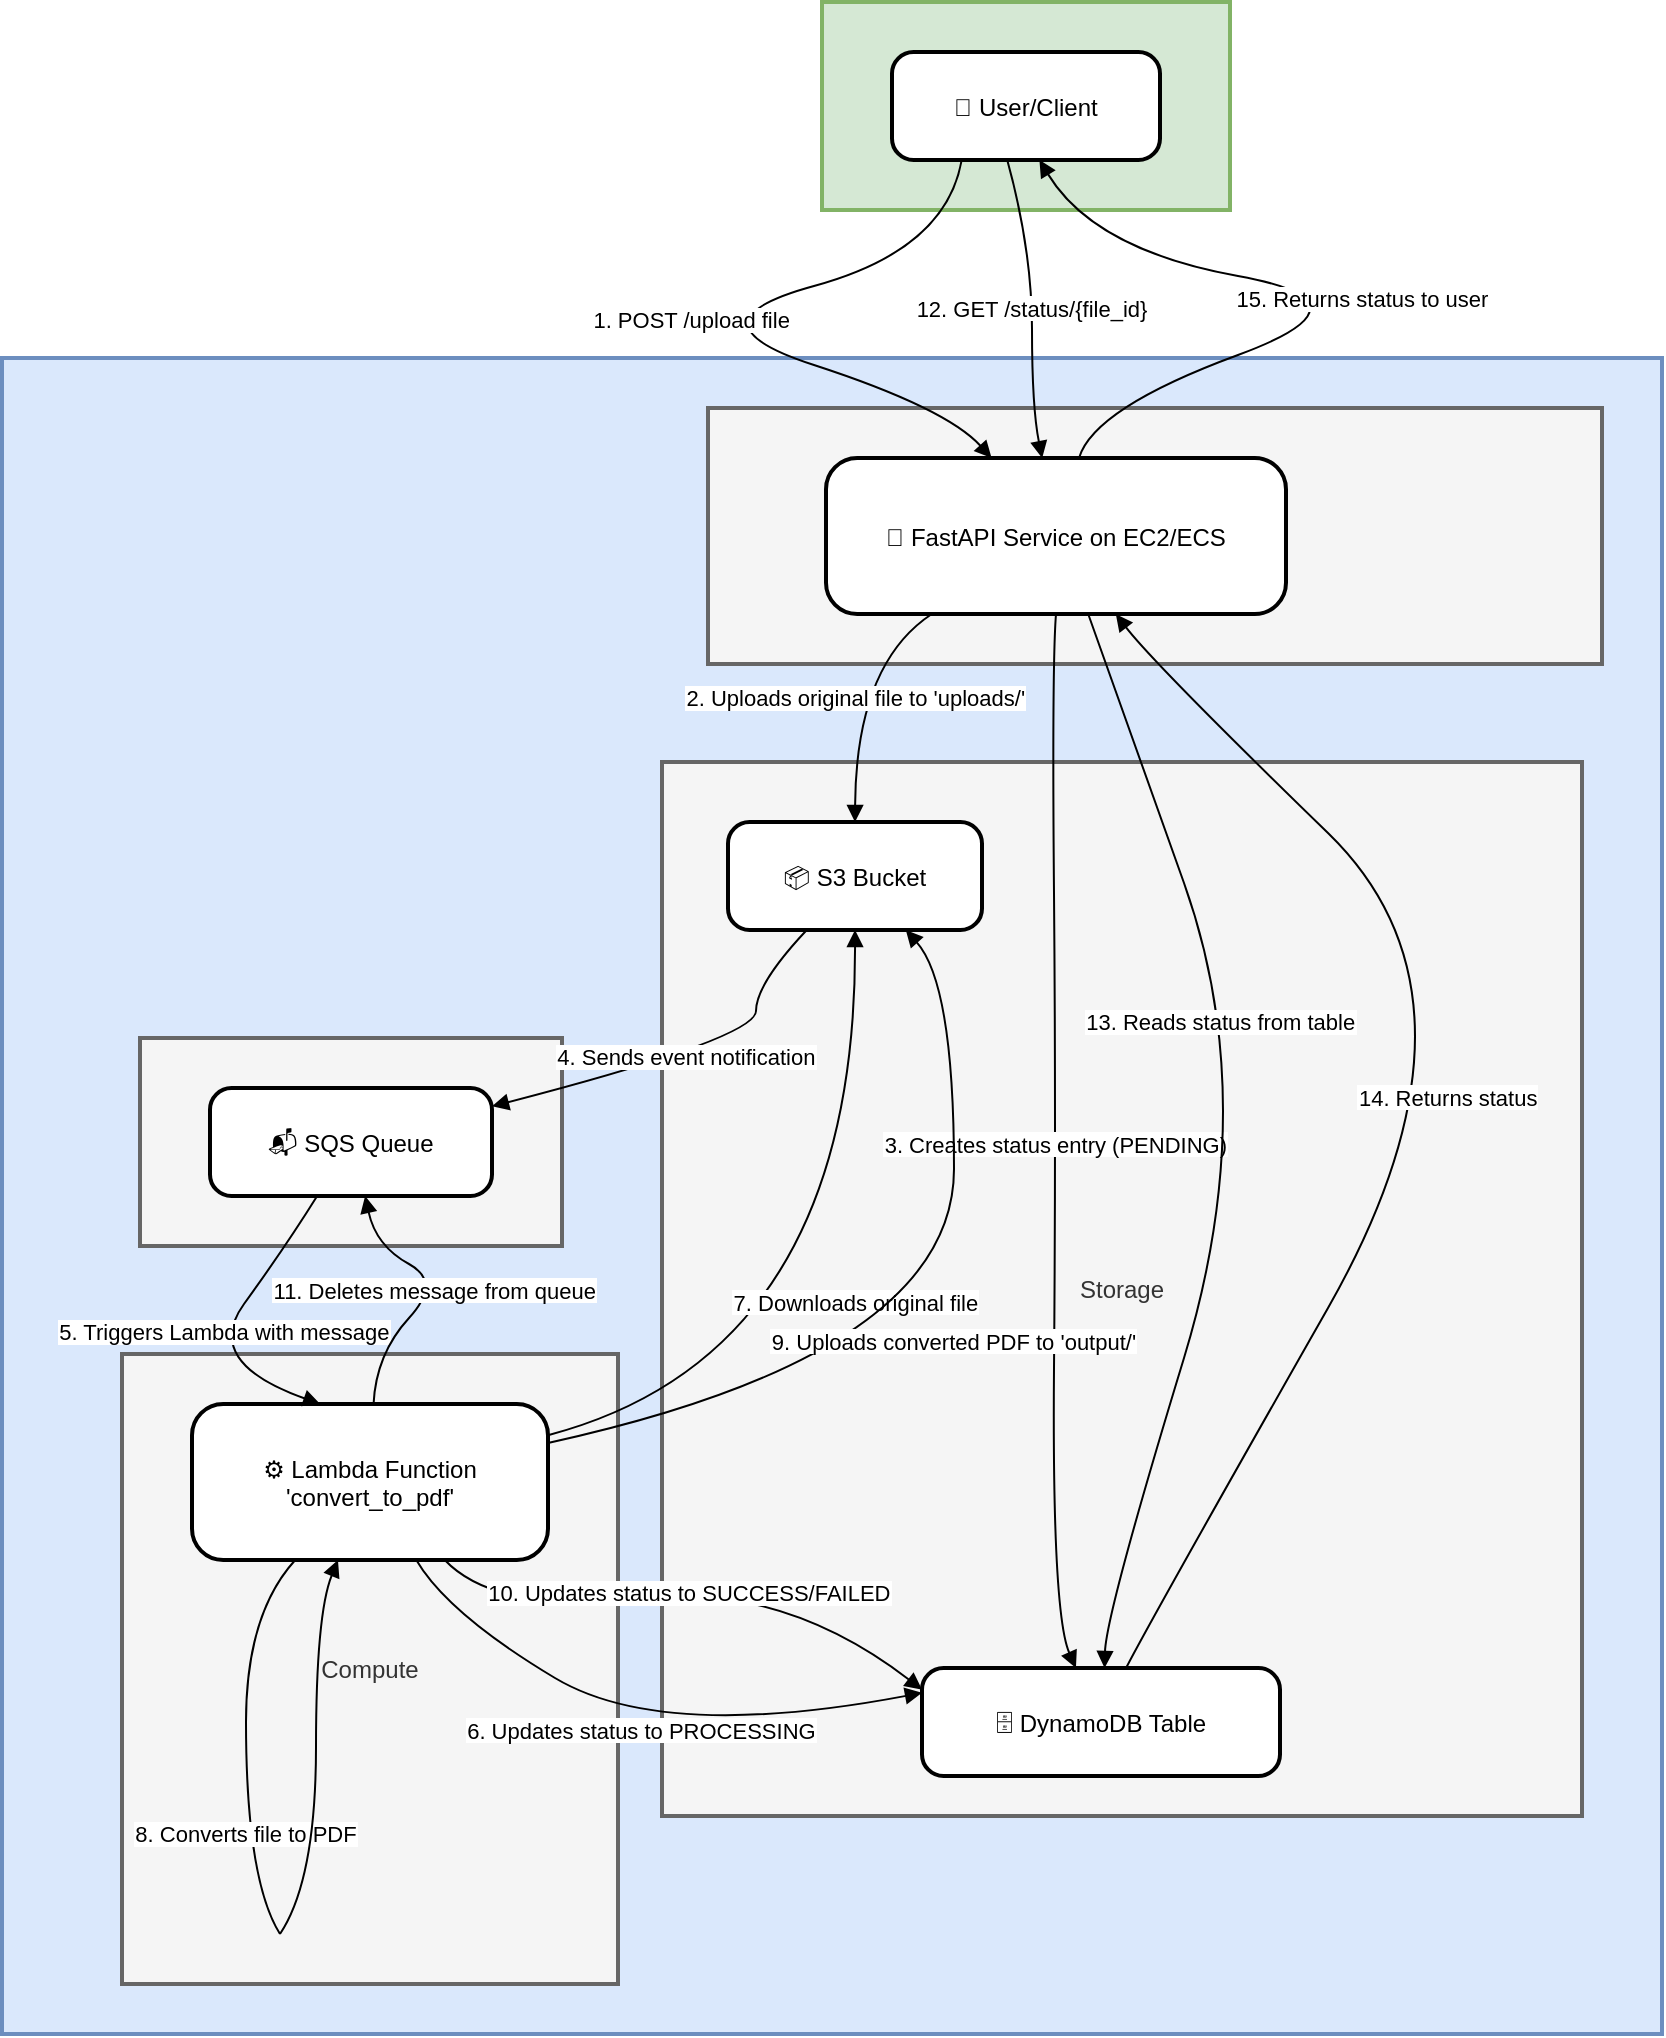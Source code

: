 <mxfile version="28.0.7">
  <diagram name="Page-1" id="EJofL4tZgCRY-9jk-cLS">
    <mxGraphModel dx="2228" dy="741" grid="1" gridSize="10" guides="1" tooltips="1" connect="1" arrows="1" fold="1" page="1" pageScale="1" pageWidth="850" pageHeight="1100" math="0" shadow="0">
      <root>
        <mxCell id="0" />
        <mxCell id="1" parent="0" />
        <mxCell id="LhhUSZEw7hSiGQZ5wi7O-90" value="AWS Cloud" style="whiteSpace=wrap;strokeWidth=2;fillColor=#dae8fc;strokeColor=#6c8ebf;" parent="1" vertex="1">
          <mxGeometry x="-20" y="188" width="830" height="838" as="geometry" />
        </mxCell>
        <mxCell id="LhhUSZEw7hSiGQZ5wi7O-91" value="Compute" style="whiteSpace=wrap;strokeWidth=2;fillColor=#f5f5f5;fontColor=#333333;strokeColor=#666666;" parent="1" vertex="1">
          <mxGeometry x="40" y="686" width="248" height="315" as="geometry" />
        </mxCell>
        <mxCell id="LhhUSZEw7hSiGQZ5wi7O-92" value="Storage" style="whiteSpace=wrap;strokeWidth=2;fillColor=#f5f5f5;fontColor=#333333;strokeColor=#666666;" parent="1" vertex="1">
          <mxGeometry x="310" y="390" width="460" height="527" as="geometry" />
        </mxCell>
        <mxCell id="LhhUSZEw7hSiGQZ5wi7O-93" value="Messaging" style="whiteSpace=wrap;strokeWidth=2;fillColor=#f5f5f5;fontColor=#333333;strokeColor=#666666;" parent="1" vertex="1">
          <mxGeometry x="49" y="528" width="211" height="104" as="geometry" />
        </mxCell>
        <mxCell id="LhhUSZEw7hSiGQZ5wi7O-94" value="API Layer" style="whiteSpace=wrap;strokeWidth=2;fillColor=#f5f5f5;fontColor=#333333;strokeColor=#666666;" parent="1" vertex="1">
          <mxGeometry x="333" y="213" width="447" height="128" as="geometry" />
        </mxCell>
        <mxCell id="LhhUSZEw7hSiGQZ5wi7O-95" value="User&#39;s Environment" style="whiteSpace=wrap;strokeWidth=2;fillColor=#d5e8d4;strokeColor=#82b366;" parent="1" vertex="1">
          <mxGeometry x="390" y="10" width="204" height="104" as="geometry" />
        </mxCell>
        <mxCell id="LhhUSZEw7hSiGQZ5wi7O-96" value="👤 User/Client" style="rounded=1;arcSize=20;strokeWidth=2" parent="1" vertex="1">
          <mxGeometry x="425" y="35" width="134" height="54" as="geometry" />
        </mxCell>
        <mxCell id="LhhUSZEw7hSiGQZ5wi7O-97" value="🚀 FastAPI Service on EC2/ECS" style="rounded=1;arcSize=20;strokeWidth=2" parent="1" vertex="1">
          <mxGeometry x="392" y="238" width="230" height="78" as="geometry" />
        </mxCell>
        <mxCell id="LhhUSZEw7hSiGQZ5wi7O-98" value="📦 S3 Bucket" style="rounded=1;arcSize=20;strokeWidth=2" parent="1" vertex="1">
          <mxGeometry x="343" y="420" width="127" height="54" as="geometry" />
        </mxCell>
        <mxCell id="LhhUSZEw7hSiGQZ5wi7O-99" value="🗄️ DynamoDB Table" style="rounded=1;arcSize=20;strokeWidth=2" parent="1" vertex="1">
          <mxGeometry x="440" y="843" width="179" height="54" as="geometry" />
        </mxCell>
        <mxCell id="LhhUSZEw7hSiGQZ5wi7O-100" value="📬 SQS Queue" style="rounded=1;arcSize=20;strokeWidth=2" parent="1" vertex="1">
          <mxGeometry x="84" y="553" width="141" height="54" as="geometry" />
        </mxCell>
        <mxCell id="LhhUSZEw7hSiGQZ5wi7O-101" value="⚙️ Lambda Function &#xa; &#39;convert_to_pdf&#39;" style="rounded=1;arcSize=20;strokeWidth=2" parent="1" vertex="1">
          <mxGeometry x="75" y="711" width="178" height="78" as="geometry" />
        </mxCell>
        <mxCell id="LhhUSZEw7hSiGQZ5wi7O-102" value="" style="whiteSpace=wrap;strokeWidth=2;" parent="1" vertex="1">
          <mxGeometry x="102" y="870" as="geometry" />
        </mxCell>
        <mxCell id="LhhUSZEw7hSiGQZ5wi7O-103" value="" style="whiteSpace=wrap;strokeWidth=2;" parent="1" vertex="1">
          <mxGeometry x="119" y="976" as="geometry" />
        </mxCell>
        <mxCell id="LhhUSZEw7hSiGQZ5wi7O-104" value="1. POST /upload file" style="curved=1;startArrow=none;endArrow=block;exitX=0.26;exitY=1;entryX=0.36;entryY=0;rounded=0;" parent="1" source="LhhUSZEw7hSiGQZ5wi7O-96" target="LhhUSZEw7hSiGQZ5wi7O-97" edge="1">
          <mxGeometry relative="1" as="geometry">
            <Array as="points">
              <mxPoint x="452" y="134" />
              <mxPoint x="320" y="170" />
              <mxPoint x="452" y="213" />
            </Array>
          </mxGeometry>
        </mxCell>
        <mxCell id="LhhUSZEw7hSiGQZ5wi7O-105" value="2. Uploads original file to &#39;uploads/&#39;" style="curved=1;startArrow=none;endArrow=block;exitX=0.23;exitY=1;entryX=0.5;entryY=0;rounded=0;" parent="1" source="LhhUSZEw7hSiGQZ5wi7O-97" target="LhhUSZEw7hSiGQZ5wi7O-98" edge="1">
          <mxGeometry relative="1" as="geometry">
            <Array as="points">
              <mxPoint x="407" y="341" />
            </Array>
          </mxGeometry>
        </mxCell>
        <mxCell id="LhhUSZEw7hSiGQZ5wi7O-106" value="3. Creates status entry (PENDING)" style="curved=1;startArrow=none;endArrow=block;exitX=0.5;exitY=1;entryX=0.43;entryY=0;rounded=0;" parent="1" source="LhhUSZEw7hSiGQZ5wi7O-97" target="LhhUSZEw7hSiGQZ5wi7O-99" edge="1">
          <mxGeometry relative="1" as="geometry">
            <Array as="points">
              <mxPoint x="505" y="341" />
              <mxPoint x="507" y="570" />
              <mxPoint x="505" y="816" />
            </Array>
          </mxGeometry>
        </mxCell>
        <mxCell id="LhhUSZEw7hSiGQZ5wi7O-107" value="4. Sends event notification" style="curved=1;startArrow=none;endArrow=block;exitX=0.31;exitY=1;entryX=1;entryY=0.17;rounded=0;" parent="1" source="LhhUSZEw7hSiGQZ5wi7O-98" target="LhhUSZEw7hSiGQZ5wi7O-100" edge="1">
          <mxGeometry relative="1" as="geometry">
            <Array as="points">
              <mxPoint x="357" y="501" />
              <mxPoint x="357" y="528" />
            </Array>
          </mxGeometry>
        </mxCell>
        <mxCell id="LhhUSZEw7hSiGQZ5wi7O-108" value="5. Triggers Lambda with message" style="curved=1;startArrow=none;endArrow=block;exitX=0.38;exitY=1;entryX=0.36;entryY=0;rounded=0;" parent="1" source="LhhUSZEw7hSiGQZ5wi7O-100" target="LhhUSZEw7hSiGQZ5wi7O-101" edge="1">
          <mxGeometry relative="1" as="geometry">
            <Array as="points">
              <mxPoint x="122" y="632" />
              <mxPoint x="80" y="690" />
            </Array>
          </mxGeometry>
        </mxCell>
        <mxCell id="LhhUSZEw7hSiGQZ5wi7O-109" value="6. Updates status to PROCESSING" style="curved=1;startArrow=none;endArrow=block;exitX=0.63;exitY=1;entryX=0;entryY=0.23;rounded=0;" parent="1" source="LhhUSZEw7hSiGQZ5wi7O-101" target="LhhUSZEw7hSiGQZ5wi7O-99" edge="1">
          <mxGeometry relative="1" as="geometry">
            <Array as="points">
              <mxPoint x="203" y="816" />
              <mxPoint x="310" y="880" />
            </Array>
          </mxGeometry>
        </mxCell>
        <mxCell id="LhhUSZEw7hSiGQZ5wi7O-110" value="7. Downloads original file" style="curved=1;startArrow=none;endArrow=block;exitX=1;exitY=0.2;entryX=0.5;entryY=1;rounded=0;" parent="1" source="LhhUSZEw7hSiGQZ5wi7O-101" target="LhhUSZEw7hSiGQZ5wi7O-98" edge="1">
          <mxGeometry relative="1" as="geometry">
            <Array as="points">
              <mxPoint x="407" y="686" />
            </Array>
          </mxGeometry>
        </mxCell>
        <mxCell id="LhhUSZEw7hSiGQZ5wi7O-111" value="" style="curved=1;startArrow=none;endArrow=none;exitX=0.29;exitY=1;entryX=Infinity;entryY=-Infinity;rounded=0;" parent="1" source="LhhUSZEw7hSiGQZ5wi7O-101" target="LhhUSZEw7hSiGQZ5wi7O-102" edge="1">
          <mxGeometry relative="1" as="geometry">
            <Array as="points">
              <mxPoint x="102" y="816" />
            </Array>
          </mxGeometry>
        </mxCell>
        <mxCell id="LhhUSZEw7hSiGQZ5wi7O-112" value="8. Converts file to PDF" style="curved=1;startArrow=none;endArrow=none;exitX=Infinity;exitY=Infinity;entryX=Infinity;entryY=NaN;rounded=0;" parent="1" source="LhhUSZEw7hSiGQZ5wi7O-102" target="LhhUSZEw7hSiGQZ5wi7O-103" edge="1">
          <mxGeometry relative="1" as="geometry">
            <Array as="points">
              <mxPoint x="102" y="949" />
            </Array>
          </mxGeometry>
        </mxCell>
        <mxCell id="LhhUSZEw7hSiGQZ5wi7O-113" value="" style="curved=1;startArrow=none;endArrow=block;exitX=Infinity;exitY=NaN;entryX=0.41;entryY=1;rounded=0;" parent="1" source="LhhUSZEw7hSiGQZ5wi7O-103" target="LhhUSZEw7hSiGQZ5wi7O-101" edge="1">
          <mxGeometry relative="1" as="geometry">
            <Array as="points">
              <mxPoint x="137" y="949" />
              <mxPoint x="137" y="816" />
            </Array>
          </mxGeometry>
        </mxCell>
        <mxCell id="LhhUSZEw7hSiGQZ5wi7O-114" value="9. Uploads converted PDF to &#39;output/&#39;" style="curved=1;startArrow=none;endArrow=block;exitX=1;exitY=0.25;entryX=0.7;entryY=1;rounded=0;" parent="1" source="LhhUSZEw7hSiGQZ5wi7O-101" target="LhhUSZEw7hSiGQZ5wi7O-98" edge="1">
          <mxGeometry relative="1" as="geometry">
            <Array as="points">
              <mxPoint x="456" y="686" />
              <mxPoint x="456" y="501" />
            </Array>
          </mxGeometry>
        </mxCell>
        <mxCell id="LhhUSZEw7hSiGQZ5wi7O-115" value="10. Updates status to SUCCESS/FAILED" style="curved=1;startArrow=none;endArrow=block;exitX=0.71;exitY=1;entryX=0;entryY=0.2;rounded=0;" parent="1" source="LhhUSZEw7hSiGQZ5wi7O-101" target="LhhUSZEw7hSiGQZ5wi7O-99" edge="1">
          <mxGeometry relative="1" as="geometry">
            <Array as="points">
              <mxPoint x="227" y="816" />
              <mxPoint x="370" y="800" />
            </Array>
          </mxGeometry>
        </mxCell>
        <mxCell id="LhhUSZEw7hSiGQZ5wi7O-116" value="11. Deletes message from queue" style="curved=1;startArrow=none;endArrow=block;exitX=0.51;exitY=0;entryX=0.55;entryY=1;rounded=0;" parent="1" source="LhhUSZEw7hSiGQZ5wi7O-101" target="LhhUSZEw7hSiGQZ5wi7O-100" edge="1">
          <mxGeometry relative="1" as="geometry">
            <Array as="points">
              <mxPoint x="167" y="686" />
              <mxPoint x="200" y="650" />
              <mxPoint x="167" y="632" />
            </Array>
          </mxGeometry>
        </mxCell>
        <mxCell id="LhhUSZEw7hSiGQZ5wi7O-117" value="12. GET /status/{file_id}" style="curved=1;startArrow=none;endArrow=block;exitX=0.43;exitY=1;entryX=0.47;entryY=0;rounded=0;" parent="1" source="LhhUSZEw7hSiGQZ5wi7O-96" target="LhhUSZEw7hSiGQZ5wi7O-97" edge="1">
          <mxGeometry relative="1" as="geometry">
            <Array as="points">
              <mxPoint x="495" y="134" />
              <mxPoint x="495" y="213" />
            </Array>
          </mxGeometry>
        </mxCell>
        <mxCell id="LhhUSZEw7hSiGQZ5wi7O-118" value="13. Reads status from table" style="curved=1;startArrow=none;endArrow=block;exitX=0.57;exitY=1;entryX=0.51;entryY=0;rounded=0;" parent="1" source="LhhUSZEw7hSiGQZ5wi7O-97" target="LhhUSZEw7hSiGQZ5wi7O-99" edge="1">
          <mxGeometry x="-0.225" y="-5" relative="1" as="geometry">
            <Array as="points">
              <mxPoint x="532" y="341" />
              <mxPoint x="610" y="560" />
              <mxPoint x="532" y="816" />
            </Array>
            <mxPoint x="-1" as="offset" />
          </mxGeometry>
        </mxCell>
        <mxCell id="LhhUSZEw7hSiGQZ5wi7O-119" value="14. Returns status" style="curved=1;startArrow=none;endArrow=block;exitX=0.57;exitY=0;entryX=0.63;entryY=1;rounded=0;" parent="1" source="LhhUSZEw7hSiGQZ5wi7O-99" target="LhhUSZEw7hSiGQZ5wi7O-97" edge="1">
          <mxGeometry relative="1" as="geometry">
            <Array as="points">
              <mxPoint x="556" y="816" />
              <mxPoint x="730" y="510" />
              <mxPoint x="556" y="341" />
            </Array>
          </mxGeometry>
        </mxCell>
        <mxCell id="LhhUSZEw7hSiGQZ5wi7O-120" value="15. Returns status to user" style="curved=1;startArrow=none;endArrow=block;exitX=0.55;exitY=0;entryX=0.55;entryY=1;rounded=0;" parent="1" source="LhhUSZEw7hSiGQZ5wi7O-97" target="LhhUSZEw7hSiGQZ5wi7O-96" edge="1">
          <mxGeometry relative="1" as="geometry">
            <Array as="points">
              <mxPoint x="526" y="213" />
              <mxPoint x="670" y="160" />
              <mxPoint x="526" y="134" />
            </Array>
          </mxGeometry>
        </mxCell>
      </root>
    </mxGraphModel>
  </diagram>
</mxfile>
